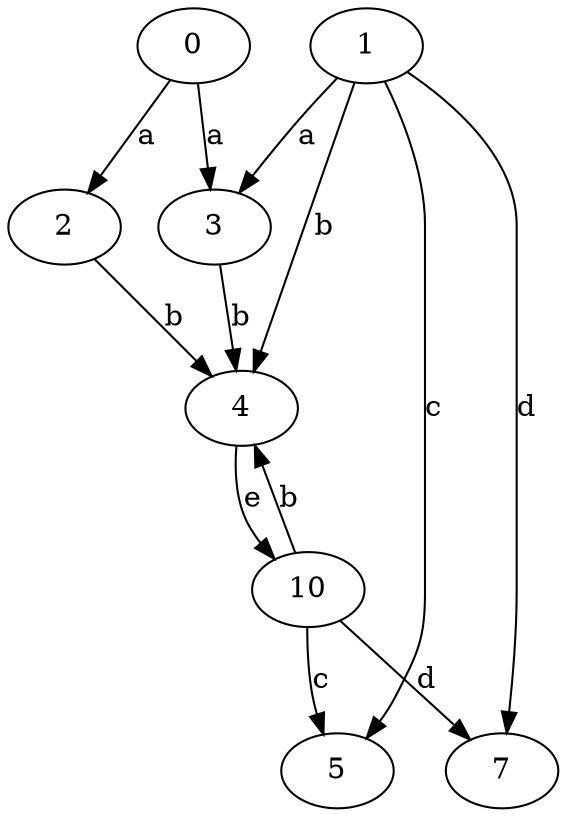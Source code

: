 strict digraph  {
2;
3;
0;
4;
1;
5;
7;
10;
2 -> 4  [label=b];
3 -> 4  [label=b];
0 -> 2  [label=a];
0 -> 3  [label=a];
4 -> 10  [label=e];
1 -> 3  [label=a];
1 -> 4  [label=b];
1 -> 5  [label=c];
1 -> 7  [label=d];
10 -> 4  [label=b];
10 -> 5  [label=c];
10 -> 7  [label=d];
}
